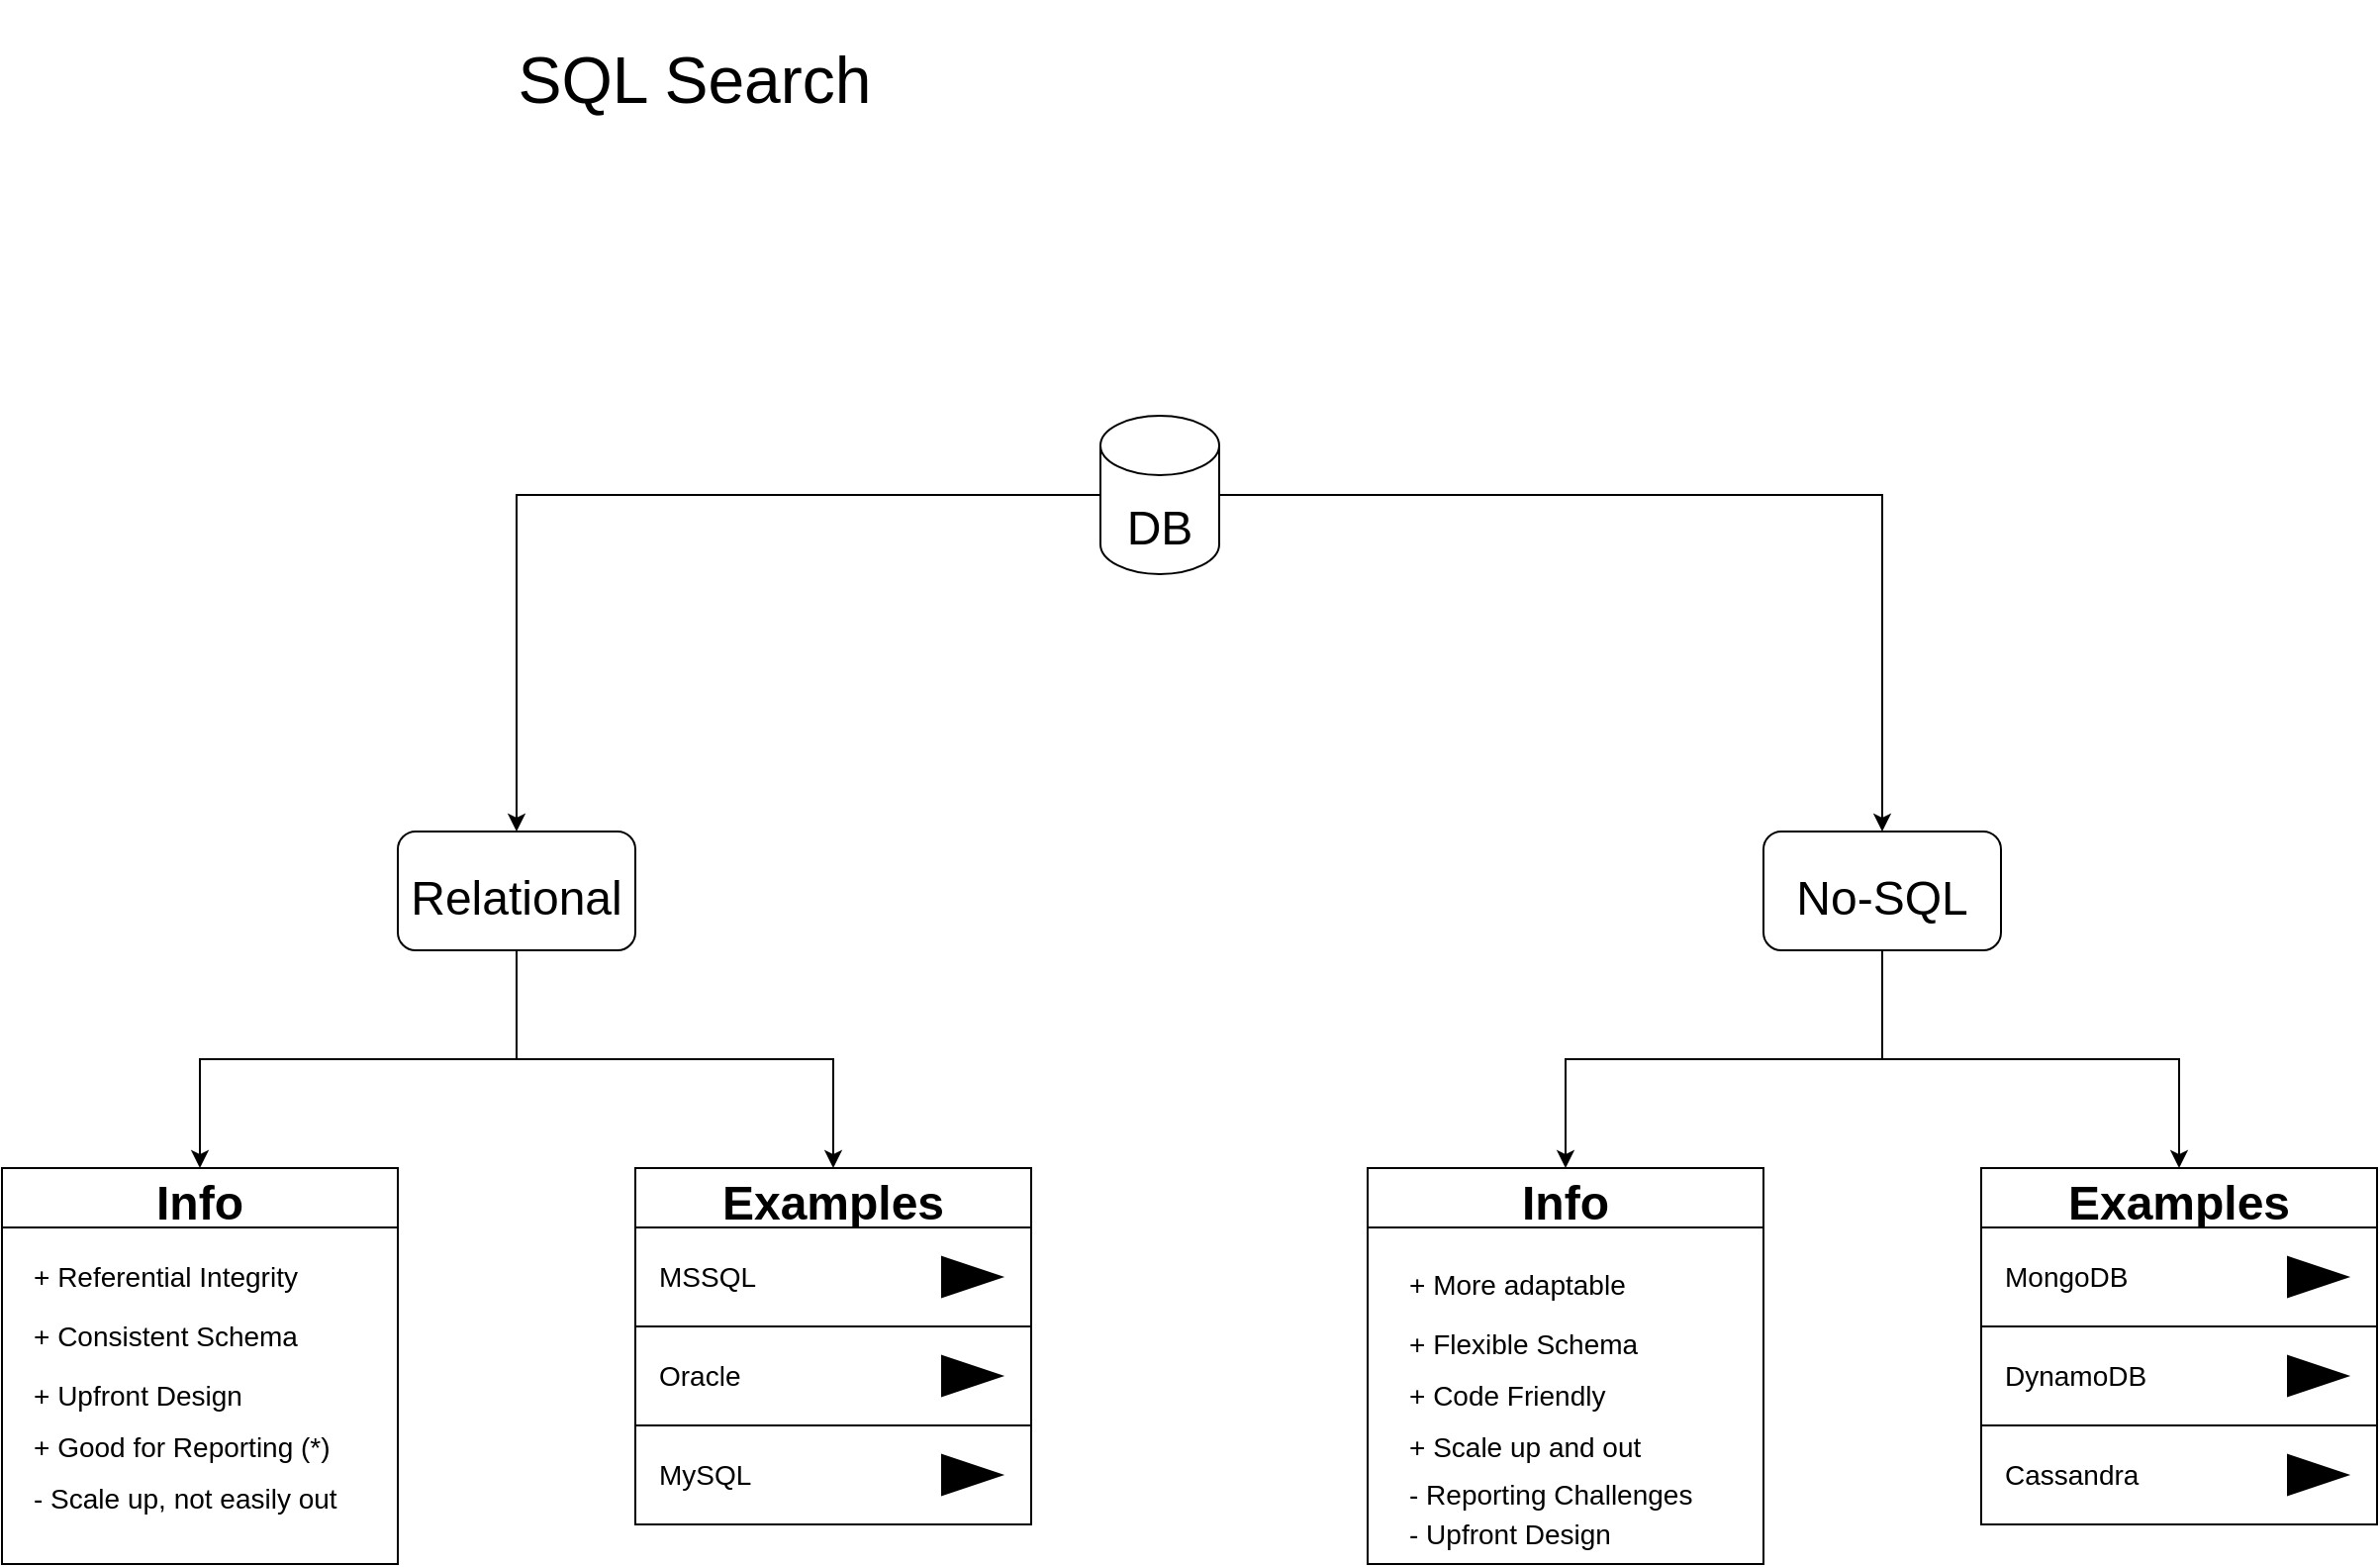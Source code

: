<mxfile version="14.6.13" type="device" pages="2"><diagram id="ZsdP8RZrPOIK0uJLe8wQ" name="Introduction"><mxGraphModel dx="1828" dy="583" grid="1" gridSize="10" guides="1" tooltips="1" connect="1" arrows="1" fold="1" page="1" pageScale="1" pageWidth="850" pageHeight="1100" math="0" shadow="0"><root><mxCell id="0"/><mxCell id="1" parent="0"/><mxCell id="iw0WQAUM8HXpRxi49kyQ-1" value="SQL Search" style="text;html=1;strokeColor=none;fillColor=none;align=center;verticalAlign=middle;whiteSpace=wrap;rounded=0;fontSize=33;" parent="1" vertex="1"><mxGeometry x="80" y="60" width="220" height="80" as="geometry"/></mxCell><mxCell id="iw0WQAUM8HXpRxi49kyQ-9" style="edgeStyle=orthogonalEdgeStyle;rounded=0;orthogonalLoop=1;jettySize=auto;html=1;entryX=0.5;entryY=0;entryDx=0;entryDy=0;fontSize=24;" parent="1" source="iw0WQAUM8HXpRxi49kyQ-2" target="iw0WQAUM8HXpRxi49kyQ-3" edge="1"><mxGeometry relative="1" as="geometry"/></mxCell><mxCell id="iw0WQAUM8HXpRxi49kyQ-10" style="edgeStyle=orthogonalEdgeStyle;rounded=0;orthogonalLoop=1;jettySize=auto;html=1;entryX=0.5;entryY=0;entryDx=0;entryDy=0;fontSize=24;" parent="1" source="iw0WQAUM8HXpRxi49kyQ-2" target="iw0WQAUM8HXpRxi49kyQ-4" edge="1"><mxGeometry relative="1" as="geometry"/></mxCell><mxCell id="iw0WQAUM8HXpRxi49kyQ-2" value="&lt;font style=&quot;font-size: 24px&quot;&gt;DB&lt;/font&gt;" style="shape=cylinder3;whiteSpace=wrap;html=1;boundedLbl=1;backgroundOutline=1;size=15;fontSize=33;" parent="1" vertex="1"><mxGeometry x="395" y="270" width="60" height="80" as="geometry"/></mxCell><mxCell id="iw0WQAUM8HXpRxi49kyQ-11" style="edgeStyle=orthogonalEdgeStyle;rounded=0;orthogonalLoop=1;jettySize=auto;html=1;entryX=0.5;entryY=0;entryDx=0;entryDy=0;fontSize=24;" parent="1" source="iw0WQAUM8HXpRxi49kyQ-3" target="iw0WQAUM8HXpRxi49kyQ-7" edge="1"><mxGeometry relative="1" as="geometry"/></mxCell><mxCell id="iw0WQAUM8HXpRxi49kyQ-12" style="edgeStyle=orthogonalEdgeStyle;rounded=0;orthogonalLoop=1;jettySize=auto;html=1;fontSize=24;" parent="1" source="iw0WQAUM8HXpRxi49kyQ-3" target="iw0WQAUM8HXpRxi49kyQ-5" edge="1"><mxGeometry relative="1" as="geometry"/></mxCell><mxCell id="iw0WQAUM8HXpRxi49kyQ-3" value="&lt;font style=&quot;font-size: 24px&quot;&gt;Relational&lt;/font&gt;" style="rounded=1;whiteSpace=wrap;html=1;fontSize=33;" parent="1" vertex="1"><mxGeometry x="40" y="480" width="120" height="60" as="geometry"/></mxCell><mxCell id="iw0WQAUM8HXpRxi49kyQ-13" style="edgeStyle=orthogonalEdgeStyle;rounded=0;orthogonalLoop=1;jettySize=auto;html=1;entryX=0.5;entryY=0;entryDx=0;entryDy=0;fontSize=24;" parent="1" source="iw0WQAUM8HXpRxi49kyQ-4" target="iw0WQAUM8HXpRxi49kyQ-8" edge="1"><mxGeometry relative="1" as="geometry"/></mxCell><mxCell id="iw0WQAUM8HXpRxi49kyQ-14" style="edgeStyle=orthogonalEdgeStyle;rounded=0;orthogonalLoop=1;jettySize=auto;html=1;fontSize=24;" parent="1" source="iw0WQAUM8HXpRxi49kyQ-4" target="iw0WQAUM8HXpRxi49kyQ-6" edge="1"><mxGeometry relative="1" as="geometry"/></mxCell><mxCell id="iw0WQAUM8HXpRxi49kyQ-4" value="&lt;font style=&quot;font-size: 24px&quot;&gt;No-SQL&lt;/font&gt;" style="rounded=1;whiteSpace=wrap;html=1;fontSize=33;" parent="1" vertex="1"><mxGeometry x="730" y="480" width="120" height="60" as="geometry"/></mxCell><mxCell id="iw0WQAUM8HXpRxi49kyQ-5" value="Examples" style="swimlane;fontSize=24;startSize=30;" parent="1" vertex="1"><mxGeometry x="160" y="650" width="200" height="180" as="geometry"/></mxCell><mxCell id="iw0WQAUM8HXpRxi49kyQ-26" value="MSSQL" style="align=left;spacingLeft=10;html=1;dashed=0;fontSize=14;" parent="iw0WQAUM8HXpRxi49kyQ-5" vertex="1"><mxGeometry y="30" width="200" height="50" as="geometry"/></mxCell><mxCell id="iw0WQAUM8HXpRxi49kyQ-27" value="" style="shape=triangle;fillColor=#000000;" parent="iw0WQAUM8HXpRxi49kyQ-26" vertex="1"><mxGeometry x="1" y="0.5" width="30" height="20" relative="1" as="geometry"><mxPoint x="-45" y="-10" as="offset"/></mxGeometry></mxCell><mxCell id="iw0WQAUM8HXpRxi49kyQ-28" value="MySQL" style="align=left;spacingLeft=10;html=1;dashed=0;fontSize=14;" parent="iw0WQAUM8HXpRxi49kyQ-5" vertex="1"><mxGeometry y="130" width="200" height="50" as="geometry"/></mxCell><mxCell id="iw0WQAUM8HXpRxi49kyQ-29" value="" style="shape=triangle;fillColor=#000000;" parent="iw0WQAUM8HXpRxi49kyQ-28" vertex="1"><mxGeometry x="1" y="0.5" width="30" height="20" relative="1" as="geometry"><mxPoint x="-45" y="-10" as="offset"/></mxGeometry></mxCell><mxCell id="iw0WQAUM8HXpRxi49kyQ-30" value="Oracle" style="align=left;spacingLeft=10;html=1;dashed=0;fontSize=14;" parent="iw0WQAUM8HXpRxi49kyQ-5" vertex="1"><mxGeometry y="80" width="200" height="50" as="geometry"/></mxCell><mxCell id="iw0WQAUM8HXpRxi49kyQ-31" value="" style="shape=triangle;fillColor=#000000;" parent="iw0WQAUM8HXpRxi49kyQ-30" vertex="1"><mxGeometry x="1" y="0.5" width="30" height="20" relative="1" as="geometry"><mxPoint x="-45" y="-10" as="offset"/></mxGeometry></mxCell><mxCell id="iw0WQAUM8HXpRxi49kyQ-6" value="Examples" style="swimlane;fontSize=24;startSize=30;" parent="1" vertex="1"><mxGeometry x="840" y="650" width="200" height="180" as="geometry"/></mxCell><mxCell id="iw0WQAUM8HXpRxi49kyQ-32" value="MongoDB" style="align=left;spacingLeft=10;html=1;dashed=0;fontSize=14;" parent="iw0WQAUM8HXpRxi49kyQ-6" vertex="1"><mxGeometry y="30" width="200" height="50" as="geometry"/></mxCell><mxCell id="iw0WQAUM8HXpRxi49kyQ-33" value="" style="shape=triangle;fillColor=#000000;" parent="iw0WQAUM8HXpRxi49kyQ-32" vertex="1"><mxGeometry x="1" y="0.5" width="30" height="20" relative="1" as="geometry"><mxPoint x="-45" y="-10" as="offset"/></mxGeometry></mxCell><mxCell id="iw0WQAUM8HXpRxi49kyQ-34" value="DynamoDB" style="align=left;spacingLeft=10;html=1;dashed=0;fontSize=14;" parent="iw0WQAUM8HXpRxi49kyQ-6" vertex="1"><mxGeometry y="80" width="200" height="50" as="geometry"/></mxCell><mxCell id="iw0WQAUM8HXpRxi49kyQ-35" value="" style="shape=triangle;fillColor=#000000;" parent="iw0WQAUM8HXpRxi49kyQ-34" vertex="1"><mxGeometry x="1" y="0.5" width="30" height="20" relative="1" as="geometry"><mxPoint x="-45" y="-10" as="offset"/></mxGeometry></mxCell><mxCell id="iw0WQAUM8HXpRxi49kyQ-36" value="Cassandra" style="align=left;spacingLeft=10;html=1;dashed=0;fontSize=14;" parent="iw0WQAUM8HXpRxi49kyQ-6" vertex="1"><mxGeometry y="130" width="200" height="50" as="geometry"/></mxCell><mxCell id="iw0WQAUM8HXpRxi49kyQ-37" value="" style="shape=triangle;fillColor=#000000;" parent="iw0WQAUM8HXpRxi49kyQ-36" vertex="1"><mxGeometry x="1" y="0.5" width="30" height="20" relative="1" as="geometry"><mxPoint x="-45" y="-10" as="offset"/></mxGeometry></mxCell><mxCell id="iw0WQAUM8HXpRxi49kyQ-7" value="Info" style="swimlane;fontSize=24;startSize=30;" parent="1" vertex="1"><mxGeometry x="-160" y="650" width="200" height="200" as="geometry"/></mxCell><mxCell id="iw0WQAUM8HXpRxi49kyQ-15" value="+ Referential Integrity" style="text;strokeColor=none;fillColor=none;align=left;verticalAlign=top;spacingLeft=4;spacingRight=4;overflow=hidden;rotatable=0;points=[[0,0.5],[1,0.5]];portConstraint=eastwest;fontSize=14;" parent="iw0WQAUM8HXpRxi49kyQ-7" vertex="1"><mxGeometry x="10" y="40" width="170" height="26" as="geometry"/></mxCell><mxCell id="iw0WQAUM8HXpRxi49kyQ-16" value="+ Consistent Schema" style="text;strokeColor=none;fillColor=none;align=left;verticalAlign=top;spacingLeft=4;spacingRight=4;overflow=hidden;rotatable=0;points=[[0,0.5],[1,0.5]];portConstraint=eastwest;fontSize=14;" parent="iw0WQAUM8HXpRxi49kyQ-7" vertex="1"><mxGeometry x="10" y="70" width="170" height="26" as="geometry"/></mxCell><mxCell id="iw0WQAUM8HXpRxi49kyQ-17" value="+ Upfront Design" style="text;strokeColor=none;fillColor=none;align=left;verticalAlign=top;spacingLeft=4;spacingRight=4;overflow=hidden;rotatable=0;points=[[0,0.5],[1,0.5]];portConstraint=eastwest;fontSize=14;" parent="iw0WQAUM8HXpRxi49kyQ-7" vertex="1"><mxGeometry x="10" y="100" width="170" height="26" as="geometry"/></mxCell><mxCell id="iw0WQAUM8HXpRxi49kyQ-18" value="- Scale up, not easily out" style="text;strokeColor=none;fillColor=none;align=left;verticalAlign=top;spacingLeft=4;spacingRight=4;overflow=hidden;rotatable=0;points=[[0,0.5],[1,0.5]];portConstraint=eastwest;fontSize=14;" parent="iw0WQAUM8HXpRxi49kyQ-7" vertex="1"><mxGeometry x="10" y="152" width="170" height="26" as="geometry"/></mxCell><mxCell id="iw0WQAUM8HXpRxi49kyQ-19" value="+ Good for Reporting (*)" style="text;strokeColor=none;fillColor=none;align=left;verticalAlign=top;spacingLeft=4;spacingRight=4;overflow=hidden;rotatable=0;points=[[0,0.5],[1,0.5]];portConstraint=eastwest;fontSize=14;" parent="iw0WQAUM8HXpRxi49kyQ-7" vertex="1"><mxGeometry x="10" y="126" width="170" height="26" as="geometry"/></mxCell><mxCell id="iw0WQAUM8HXpRxi49kyQ-8" value="Info" style="swimlane;fontSize=24;startSize=30;" parent="1" vertex="1"><mxGeometry x="530" y="650" width="200" height="200" as="geometry"/></mxCell><mxCell id="iw0WQAUM8HXpRxi49kyQ-20" value="+ More adaptable" style="text;strokeColor=none;fillColor=none;align=left;verticalAlign=top;spacingLeft=4;spacingRight=4;overflow=hidden;rotatable=0;points=[[0,0.5],[1,0.5]];portConstraint=eastwest;fontSize=14;" parent="iw0WQAUM8HXpRxi49kyQ-8" vertex="1"><mxGeometry x="15" y="44" width="170" height="26" as="geometry"/></mxCell><mxCell id="iw0WQAUM8HXpRxi49kyQ-21" value="+ Flexible Schema" style="text;strokeColor=none;fillColor=none;align=left;verticalAlign=top;spacingLeft=4;spacingRight=4;overflow=hidden;rotatable=0;points=[[0,0.5],[1,0.5]];portConstraint=eastwest;fontSize=14;" parent="iw0WQAUM8HXpRxi49kyQ-8" vertex="1"><mxGeometry x="15" y="74" width="170" height="26" as="geometry"/></mxCell><mxCell id="iw0WQAUM8HXpRxi49kyQ-22" value="+ Code Friendly" style="text;strokeColor=none;fillColor=none;align=left;verticalAlign=top;spacingLeft=4;spacingRight=4;overflow=hidden;rotatable=0;points=[[0,0.5],[1,0.5]];portConstraint=eastwest;fontSize=14;" parent="iw0WQAUM8HXpRxi49kyQ-8" vertex="1"><mxGeometry x="15" y="100" width="170" height="26" as="geometry"/></mxCell><mxCell id="iw0WQAUM8HXpRxi49kyQ-23" value="- Upfront Design" style="text;strokeColor=none;fillColor=none;align=left;verticalAlign=top;spacingLeft=4;spacingRight=4;overflow=hidden;rotatable=0;points=[[0,0.5],[1,0.5]];portConstraint=eastwest;fontSize=14;" parent="iw0WQAUM8HXpRxi49kyQ-8" vertex="1"><mxGeometry x="15" y="170" width="170" height="26" as="geometry"/></mxCell><mxCell id="iw0WQAUM8HXpRxi49kyQ-24" value="- Reporting Challenges" style="text;strokeColor=none;fillColor=none;align=left;verticalAlign=top;spacingLeft=4;spacingRight=4;overflow=hidden;rotatable=0;points=[[0,0.5],[1,0.5]];portConstraint=eastwest;fontSize=14;" parent="iw0WQAUM8HXpRxi49kyQ-8" vertex="1"><mxGeometry x="15" y="150" width="170" height="26" as="geometry"/></mxCell><mxCell id="iw0WQAUM8HXpRxi49kyQ-25" value="+ Scale up and out" style="text;strokeColor=none;fillColor=none;align=left;verticalAlign=top;spacingLeft=4;spacingRight=4;overflow=hidden;rotatable=0;points=[[0,0.5],[1,0.5]];portConstraint=eastwest;fontSize=14;" parent="iw0WQAUM8HXpRxi49kyQ-8" vertex="1"><mxGeometry x="15" y="126" width="170" height="26" as="geometry"/></mxCell></root></mxGraphModel></diagram><diagram id="6DfoUKbY5vgT2iNLp18M" name="Tables and Relationships"><mxGraphModel dx="978" dy="583" grid="1" gridSize="10" guides="1" tooltips="1" connect="1" arrows="1" fold="1" page="1" pageScale="1" pageWidth="850" pageHeight="1100" math="0" shadow="0"><root><mxCell id="UH8VZaNSF1KbPN8_cMFT-0"/><mxCell id="UH8VZaNSF1KbPN8_cMFT-1" parent="UH8VZaNSF1KbPN8_cMFT-0"/><mxCell id="UH8VZaNSF1KbPN8_cMFT-2" value="Person" style="swimlane;fontStyle=0;childLayout=stackLayout;horizontal=1;startSize=26;fillColor=none;horizontalStack=0;resizeParent=1;resizeParentMax=0;resizeLast=0;collapsible=1;marginBottom=0;fontSize=14;" parent="UH8VZaNSF1KbPN8_cMFT-1" vertex="1"><mxGeometry x="140" y="200" width="140" height="130" as="geometry"/></mxCell><mxCell id="UH8VZaNSF1KbPN8_cMFT-3" value="+ Id: Int &lt;PK&gt;" style="text;strokeColor=none;fillColor=none;align=left;verticalAlign=top;spacingLeft=4;spacingRight=4;overflow=hidden;rotatable=0;points=[[0,0.5],[1,0.5]];portConstraint=eastwest;" parent="UH8VZaNSF1KbPN8_cMFT-2" vertex="1"><mxGeometry y="26" width="140" height="26" as="geometry"/></mxCell><mxCell id="UH8VZaNSF1KbPN8_cMFT-4" value="+ Name: String" style="text;strokeColor=none;fillColor=none;align=left;verticalAlign=top;spacingLeft=4;spacingRight=4;overflow=hidden;rotatable=0;points=[[0,0.5],[1,0.5]];portConstraint=eastwest;" parent="UH8VZaNSF1KbPN8_cMFT-2" vertex="1"><mxGeometry y="52" width="140" height="26" as="geometry"/></mxCell><mxCell id="UH8VZaNSF1KbPN8_cMFT-5" value="+ Type_Id: Int &lt;FK&gt;" style="text;strokeColor=none;fillColor=none;align=left;verticalAlign=top;spacingLeft=4;spacingRight=4;overflow=hidden;rotatable=0;points=[[0,0.5],[1,0.5]];portConstraint=eastwest;" parent="UH8VZaNSF1KbPN8_cMFT-2" vertex="1"><mxGeometry y="78" width="140" height="26" as="geometry"/></mxCell><mxCell id="UH8VZaNSF1KbPN8_cMFT-6" value="+ ..." style="text;strokeColor=none;fillColor=none;align=left;verticalAlign=top;spacingLeft=4;spacingRight=4;overflow=hidden;rotatable=0;points=[[0,0.5],[1,0.5]];portConstraint=eastwest;fontSize=12;" parent="UH8VZaNSF1KbPN8_cMFT-2" vertex="1"><mxGeometry y="104" width="140" height="26" as="geometry"/></mxCell><mxCell id="UH8VZaNSF1KbPN8_cMFT-7" value="Address" style="swimlane;fontStyle=0;childLayout=stackLayout;horizontal=1;startSize=26;fillColor=none;horizontalStack=0;resizeParent=1;resizeParentMax=0;resizeLast=0;collapsible=1;marginBottom=0;fontSize=12;" parent="UH8VZaNSF1KbPN8_cMFT-1" vertex="1"><mxGeometry x="500" y="340" width="140" height="104" as="geometry"/></mxCell><mxCell id="UH8VZaNSF1KbPN8_cMFT-8" value="+ Id: Int &lt;PK&gt;" style="text;strokeColor=none;fillColor=none;align=left;verticalAlign=top;spacingLeft=4;spacingRight=4;overflow=hidden;rotatable=0;points=[[0,0.5],[1,0.5]];portConstraint=eastwest;" parent="UH8VZaNSF1KbPN8_cMFT-7" vertex="1"><mxGeometry y="26" width="140" height="26" as="geometry"/></mxCell><mxCell id="UH8VZaNSF1KbPN8_cMFT-9" value="+ Person_Id: Int &lt;FK&gt;" style="text;strokeColor=none;fillColor=none;align=left;verticalAlign=top;spacingLeft=4;spacingRight=4;overflow=hidden;rotatable=0;points=[[0,0.5],[1,0.5]];portConstraint=eastwest;" parent="UH8VZaNSF1KbPN8_cMFT-7" vertex="1"><mxGeometry y="52" width="140" height="26" as="geometry"/></mxCell><mxCell id="UH8VZaNSF1KbPN8_cMFT-10" value="+ ..." style="text;strokeColor=none;fillColor=none;align=left;verticalAlign=top;spacingLeft=4;spacingRight=4;overflow=hidden;rotatable=0;points=[[0,0.5],[1,0.5]];portConstraint=eastwest;" parent="UH8VZaNSF1KbPN8_cMFT-7" vertex="1"><mxGeometry y="78" width="140" height="26" as="geometry"/></mxCell><mxCell id="UH8VZaNSF1KbPN8_cMFT-11" value="PersonType" style="swimlane;fontStyle=0;childLayout=stackLayout;horizontal=1;startSize=26;fillColor=none;horizontalStack=0;resizeParent=1;resizeParentMax=0;resizeLast=0;collapsible=1;marginBottom=0;fontSize=12;" parent="UH8VZaNSF1KbPN8_cMFT-1" vertex="1"><mxGeometry x="10" y="510" width="140" height="104" as="geometry"/></mxCell><mxCell id="UH8VZaNSF1KbPN8_cMFT-12" value="+ Id: Int &lt;PK&gt;" style="text;strokeColor=none;fillColor=none;align=left;verticalAlign=top;spacingLeft=4;spacingRight=4;overflow=hidden;rotatable=0;points=[[0,0.5],[1,0.5]];portConstraint=eastwest;" parent="UH8VZaNSF1KbPN8_cMFT-11" vertex="1"><mxGeometry y="26" width="140" height="26" as="geometry"/></mxCell><mxCell id="UH8VZaNSF1KbPN8_cMFT-13" value="+ Type: String" style="text;strokeColor=none;fillColor=none;align=left;verticalAlign=top;spacingLeft=4;spacingRight=4;overflow=hidden;rotatable=0;points=[[0,0.5],[1,0.5]];portConstraint=eastwest;" parent="UH8VZaNSF1KbPN8_cMFT-11" vertex="1"><mxGeometry y="52" width="140" height="26" as="geometry"/></mxCell><mxCell id="UH8VZaNSF1KbPN8_cMFT-14" value="+ ..." style="text;strokeColor=none;fillColor=none;align=left;verticalAlign=top;spacingLeft=4;spacingRight=4;overflow=hidden;rotatable=0;points=[[0,0.5],[1,0.5]];portConstraint=eastwest;" parent="UH8VZaNSF1KbPN8_cMFT-11" vertex="1"><mxGeometry y="78" width="140" height="26" as="geometry"/></mxCell><mxCell id="UH8VZaNSF1KbPN8_cMFT-15" style="edgeStyle=orthogonalEdgeStyle;rounded=0;orthogonalLoop=1;jettySize=auto;html=1;entryX=0.5;entryY=0;entryDx=0;entryDy=0;fontSize=12;endArrow=none;endFill=0;" parent="UH8VZaNSF1KbPN8_cMFT-1" source="UH8VZaNSF1KbPN8_cMFT-5" target="UH8VZaNSF1KbPN8_cMFT-11" edge="1"><mxGeometry relative="1" as="geometry"/></mxCell><mxCell id="UH8VZaNSF1KbPN8_cMFT-16" value="1..1" style="edgeLabel;html=1;align=center;verticalAlign=middle;resizable=0;points=[];fontSize=12;" parent="UH8VZaNSF1KbPN8_cMFT-15" vertex="1" connectable="0"><mxGeometry x="0.85" y="1" relative="1" as="geometry"><mxPoint x="19" as="offset"/></mxGeometry></mxCell><mxCell id="UH8VZaNSF1KbPN8_cMFT-17" value="0..*" style="edgeLabel;html=1;align=center;verticalAlign=middle;resizable=0;points=[];fontSize=12;" parent="UH8VZaNSF1KbPN8_cMFT-15" vertex="1" connectable="0"><mxGeometry x="-0.663" y="3" relative="1" as="geometry"><mxPoint x="27" y="-14" as="offset"/></mxGeometry></mxCell><mxCell id="UH8VZaNSF1KbPN8_cMFT-18" style="edgeStyle=orthogonalEdgeStyle;rounded=0;orthogonalLoop=1;jettySize=auto;html=1;entryX=0;entryY=0.5;entryDx=0;entryDy=0;fontSize=12;endArrow=none;endFill=0;" parent="UH8VZaNSF1KbPN8_cMFT-1" source="UH8VZaNSF1KbPN8_cMFT-3" target="UH8VZaNSF1KbPN8_cMFT-9" edge="1"><mxGeometry relative="1" as="geometry"/></mxCell><mxCell id="UH8VZaNSF1KbPN8_cMFT-19" value="1..1" style="edgeLabel;html=1;align=center;verticalAlign=middle;resizable=0;points=[];fontSize=12;" parent="UH8VZaNSF1KbPN8_cMFT-18" vertex="1" connectable="0"><mxGeometry x="-0.86" y="-1" relative="1" as="geometry"><mxPoint y="10" as="offset"/></mxGeometry></mxCell><mxCell id="UH8VZaNSF1KbPN8_cMFT-20" value="1..*" style="edgeLabel;html=1;align=center;verticalAlign=middle;resizable=0;points=[];fontSize=12;" parent="UH8VZaNSF1KbPN8_cMFT-18" vertex="1" connectable="0"><mxGeometry x="0.788" y="-3" relative="1" as="geometry"><mxPoint x="21" y="-18" as="offset"/></mxGeometry></mxCell></root></mxGraphModel></diagram></mxfile>